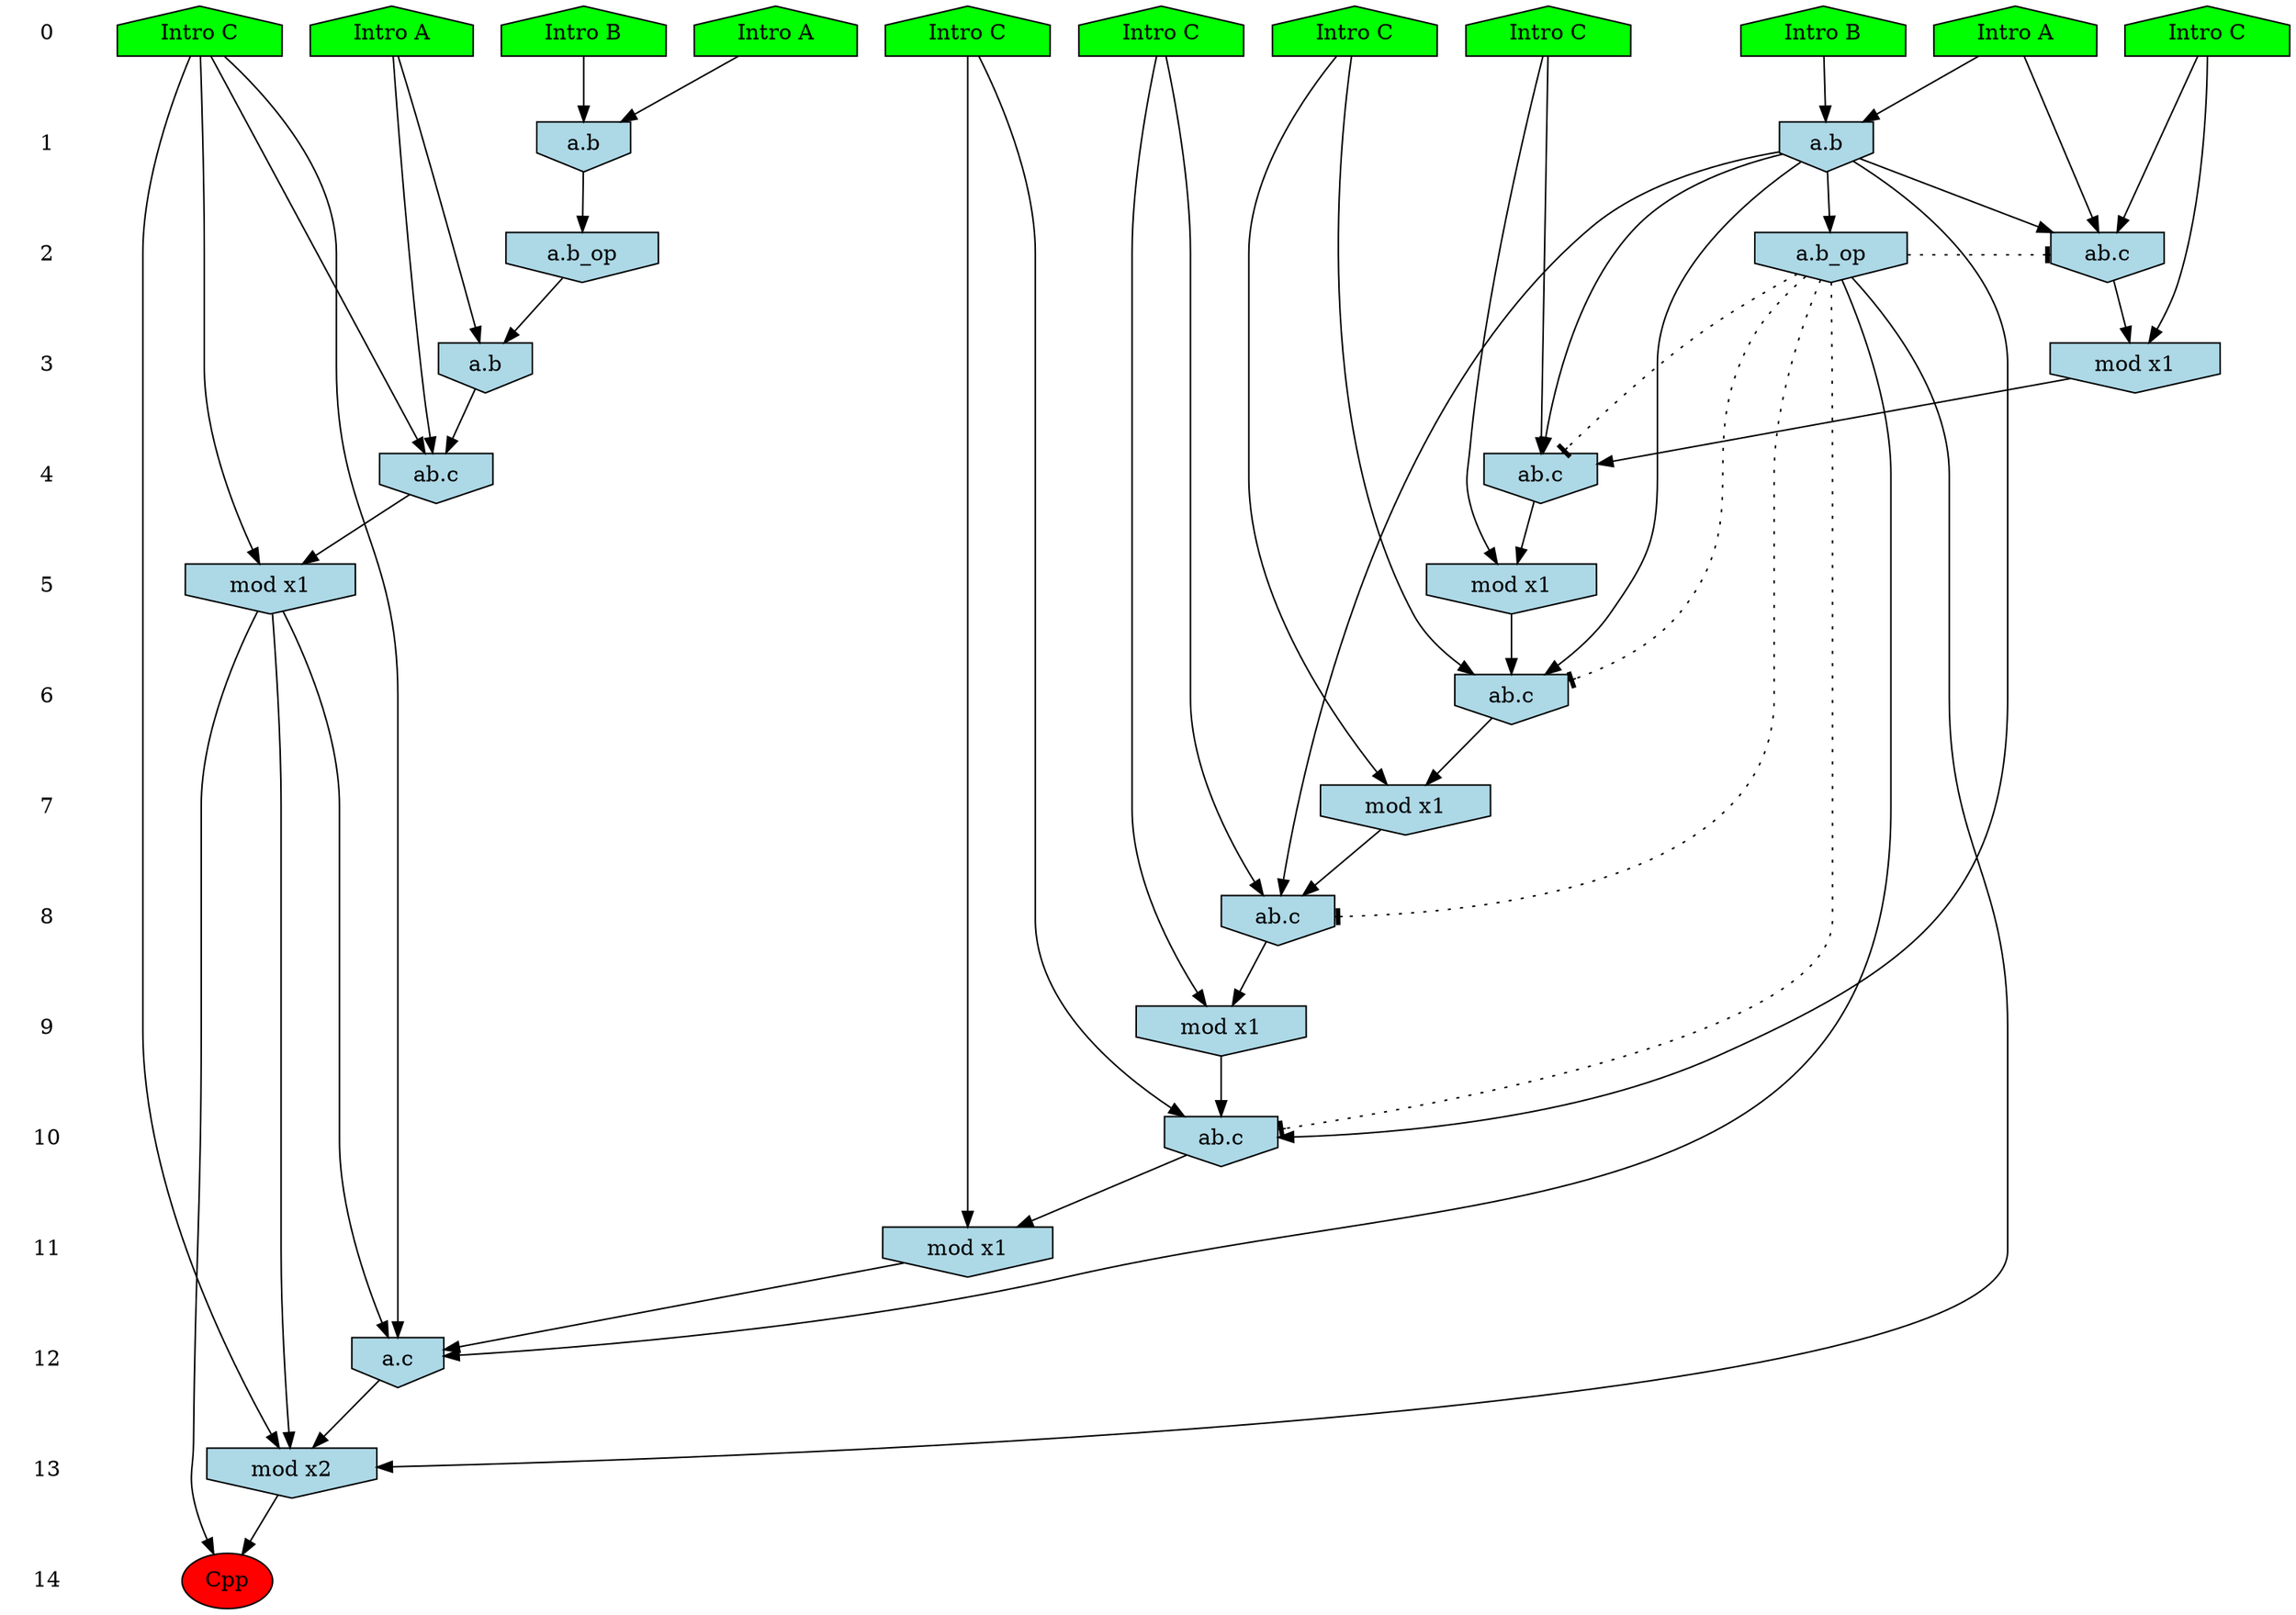 /* Compression of 1 causal flows obtained in average at 1.205801E+01 t.u */
/* Compressed causal flows were: [1770] */
digraph G{
 ranksep=.5 ; 
{ rank = same ; "0" [shape=plaintext] ; node_1 [label ="Intro B", shape=house, style=filled, fillcolor=green] ;
node_2 [label ="Intro A", shape=house, style=filled, fillcolor=green] ;
node_3 [label ="Intro A", shape=house, style=filled, fillcolor=green] ;
node_4 [label ="Intro A", shape=house, style=filled, fillcolor=green] ;
node_5 [label ="Intro B", shape=house, style=filled, fillcolor=green] ;
node_6 [label ="Intro C", shape=house, style=filled, fillcolor=green] ;
node_7 [label ="Intro C", shape=house, style=filled, fillcolor=green] ;
node_8 [label ="Intro C", shape=house, style=filled, fillcolor=green] ;
node_9 [label ="Intro C", shape=house, style=filled, fillcolor=green] ;
node_10 [label ="Intro C", shape=house, style=filled, fillcolor=green] ;
node_11 [label ="Intro C", shape=house, style=filled, fillcolor=green] ;
}
{ rank = same ; "1" [shape=plaintext] ; node_12 [label="a.b", shape=invhouse, style=filled, fillcolor = lightblue] ;
node_13 [label="a.b", shape=invhouse, style=filled, fillcolor = lightblue] ;
}
{ rank = same ; "2" [shape=plaintext] ; node_14 [label="ab.c", shape=invhouse, style=filled, fillcolor = lightblue] ;
node_19 [label="a.b_op", shape=invhouse, style=filled, fillcolor = lightblue] ;
node_28 [label="a.b_op", shape=invhouse, style=filled, fillcolor = lightblue] ;
}
{ rank = same ; "3" [shape=plaintext] ; node_15 [label="mod x1", shape=invhouse, style=filled, fillcolor = lightblue] ;
node_23 [label="a.b", shape=invhouse, style=filled, fillcolor = lightblue] ;
}
{ rank = same ; "4" [shape=plaintext] ; node_16 [label="ab.c", shape=invhouse, style=filled, fillcolor = lightblue] ;
node_24 [label="ab.c", shape=invhouse, style=filled, fillcolor = lightblue] ;
}
{ rank = same ; "5" [shape=plaintext] ; node_17 [label="mod x1", shape=invhouse, style=filled, fillcolor = lightblue] ;
node_26 [label="mod x1", shape=invhouse, style=filled, fillcolor = lightblue] ;
}
{ rank = same ; "6" [shape=plaintext] ; node_18 [label="ab.c", shape=invhouse, style=filled, fillcolor = lightblue] ;
}
{ rank = same ; "7" [shape=plaintext] ; node_20 [label="mod x1", shape=invhouse, style=filled, fillcolor = lightblue] ;
}
{ rank = same ; "8" [shape=plaintext] ; node_21 [label="ab.c", shape=invhouse, style=filled, fillcolor = lightblue] ;
}
{ rank = same ; "9" [shape=plaintext] ; node_22 [label="mod x1", shape=invhouse, style=filled, fillcolor = lightblue] ;
}
{ rank = same ; "10" [shape=plaintext] ; node_25 [label="ab.c", shape=invhouse, style=filled, fillcolor = lightblue] ;
}
{ rank = same ; "11" [shape=plaintext] ; node_27 [label="mod x1", shape=invhouse, style=filled, fillcolor = lightblue] ;
}
{ rank = same ; "12" [shape=plaintext] ; node_29 [label="a.c", shape=invhouse, style=filled, fillcolor = lightblue] ;
}
{ rank = same ; "13" [shape=plaintext] ; node_30 [label="mod x2", shape=invhouse, style=filled, fillcolor = lightblue] ;
}
{ rank = same ; "14" [shape=plaintext] ; node_31 [label ="Cpp", style=filled, fillcolor=red] ;
}
"0" -> "1" [style="invis"]; 
"1" -> "2" [style="invis"]; 
"2" -> "3" [style="invis"]; 
"3" -> "4" [style="invis"]; 
"4" -> "5" [style="invis"]; 
"5" -> "6" [style="invis"]; 
"6" -> "7" [style="invis"]; 
"7" -> "8" [style="invis"]; 
"8" -> "9" [style="invis"]; 
"9" -> "10" [style="invis"]; 
"10" -> "11" [style="invis"]; 
"11" -> "12" [style="invis"]; 
"12" -> "13" [style="invis"]; 
"13" -> "14" [style="invis"]; 
node_3 -> node_12
node_5 -> node_12
node_1 -> node_13
node_4 -> node_13
node_4 -> node_14
node_11 -> node_14
node_13 -> node_14
node_11 -> node_15
node_14 -> node_15
node_10 -> node_16
node_13 -> node_16
node_15 -> node_16
node_10 -> node_17
node_16 -> node_17
node_9 -> node_18
node_13 -> node_18
node_17 -> node_18
node_12 -> node_19
node_9 -> node_20
node_18 -> node_20
node_7 -> node_21
node_13 -> node_21
node_20 -> node_21
node_7 -> node_22
node_21 -> node_22
node_2 -> node_23
node_19 -> node_23
node_2 -> node_24
node_8 -> node_24
node_23 -> node_24
node_6 -> node_25
node_13 -> node_25
node_22 -> node_25
node_8 -> node_26
node_24 -> node_26
node_6 -> node_27
node_25 -> node_27
node_13 -> node_28
node_8 -> node_29
node_26 -> node_29
node_27 -> node_29
node_28 -> node_29
node_8 -> node_30
node_26 -> node_30
node_28 -> node_30
node_29 -> node_30
node_26 -> node_31
node_30 -> node_31
node_28 -> node_25 [style=dotted, arrowhead = tee] 
node_28 -> node_21 [style=dotted, arrowhead = tee] 
node_28 -> node_18 [style=dotted, arrowhead = tee] 
node_28 -> node_16 [style=dotted, arrowhead = tee] 
node_28 -> node_14 [style=dotted, arrowhead = tee] 
}
/*
 Dot generation time: 0.002093
*/